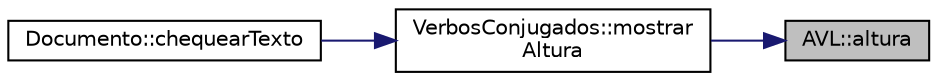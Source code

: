 digraph "AVL::altura"
{
 // LATEX_PDF_SIZE
  edge [fontname="Helvetica",fontsize="10",labelfontname="Helvetica",labelfontsize="10"];
  node [fontname="Helvetica",fontsize="10",shape=record];
  rankdir="RL";
  Node7 [label="AVL::altura",height=0.2,width=0.4,color="black", fillcolor="grey75", style="filled", fontcolor="black",tooltip=" "];
  Node7 -> Node8 [dir="back",color="midnightblue",fontsize="10",style="solid",fontname="Helvetica"];
  Node8 [label="VerbosConjugados::mostrar\lAltura",height=0.2,width=0.4,color="black", fillcolor="white", style="filled",URL="$class_verbos_conjugados.html#a49296d1660b9eab349ebb880e6cc0db8",tooltip=" "];
  Node8 -> Node9 [dir="back",color="midnightblue",fontsize="10",style="solid",fontname="Helvetica"];
  Node9 [label="Documento::chequearTexto",height=0.2,width=0.4,color="black", fillcolor="white", style="filled",URL="$class_documento.html#a961a2128c38cd2910b92f6e7d81cb810",tooltip=" "];
}
